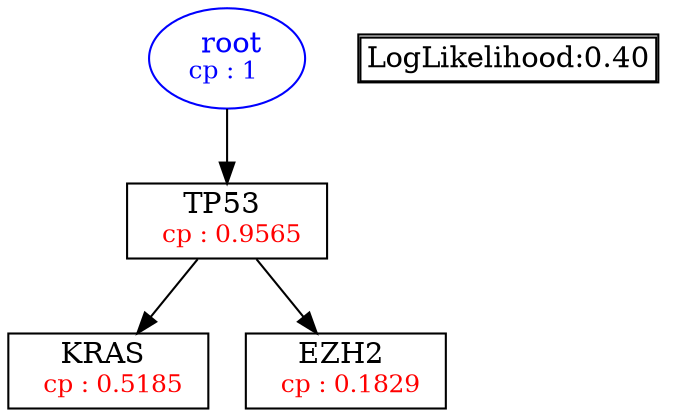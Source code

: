 digraph tree {
    "root" [label=<<font color='Blue'> root</font><br/><font color='Blue' POINT-SIZE='12'>cp : 1 </font>>, shape=oval, color=Blue];
    "S2" [label =<TP53 <br/> <font color='Red' POINT-SIZE='12'> cp : 0.9565 </font>>, shape=box];
    "S1" [label =<KRAS <br/> <font color='Red' POINT-SIZE='12'> cp : 0.5185 </font>>, shape=box];
    "S3" [label =<EZH2 <br/> <font color='Red' POINT-SIZE='12'> cp : 0.1829 </font>>, shape=box];
    "root" -> "S2";
    "S2" -> "S1";
    "S2" -> "S3";

    node[shape=plaintext]
    fontsize="10"
    struct1 [label=
    <<TABLE BORDER="1" CELLBORDER="1" CELLSPACING="0" >
    <TR><TD ALIGN="LEFT">LogLikelihood:0.40</TD></TR>
    </TABLE>>];

}
